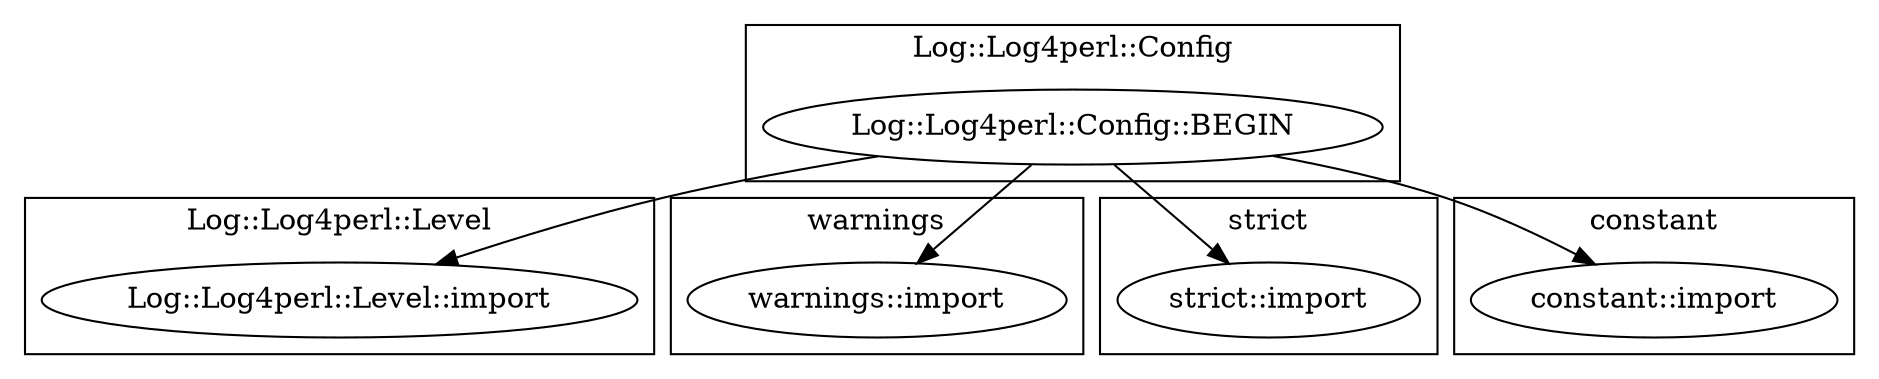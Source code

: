 digraph {
graph [overlap=false]
subgraph cluster_Log_Log4perl_Level {
	label="Log::Log4perl::Level";
	"Log::Log4perl::Level::import";
}
subgraph cluster_warnings {
	label="warnings";
	"warnings::import";
}
subgraph cluster_Log_Log4perl_Config {
	label="Log::Log4perl::Config";
	"Log::Log4perl::Config::BEGIN";
}
subgraph cluster_strict {
	label="strict";
	"strict::import";
}
subgraph cluster_constant {
	label="constant";
	"constant::import";
}
"Log::Log4perl::Config::BEGIN" -> "Log::Log4perl::Level::import";
"Log::Log4perl::Config::BEGIN" -> "constant::import";
"Log::Log4perl::Config::BEGIN" -> "warnings::import";
"Log::Log4perl::Config::BEGIN" -> "strict::import";
}

